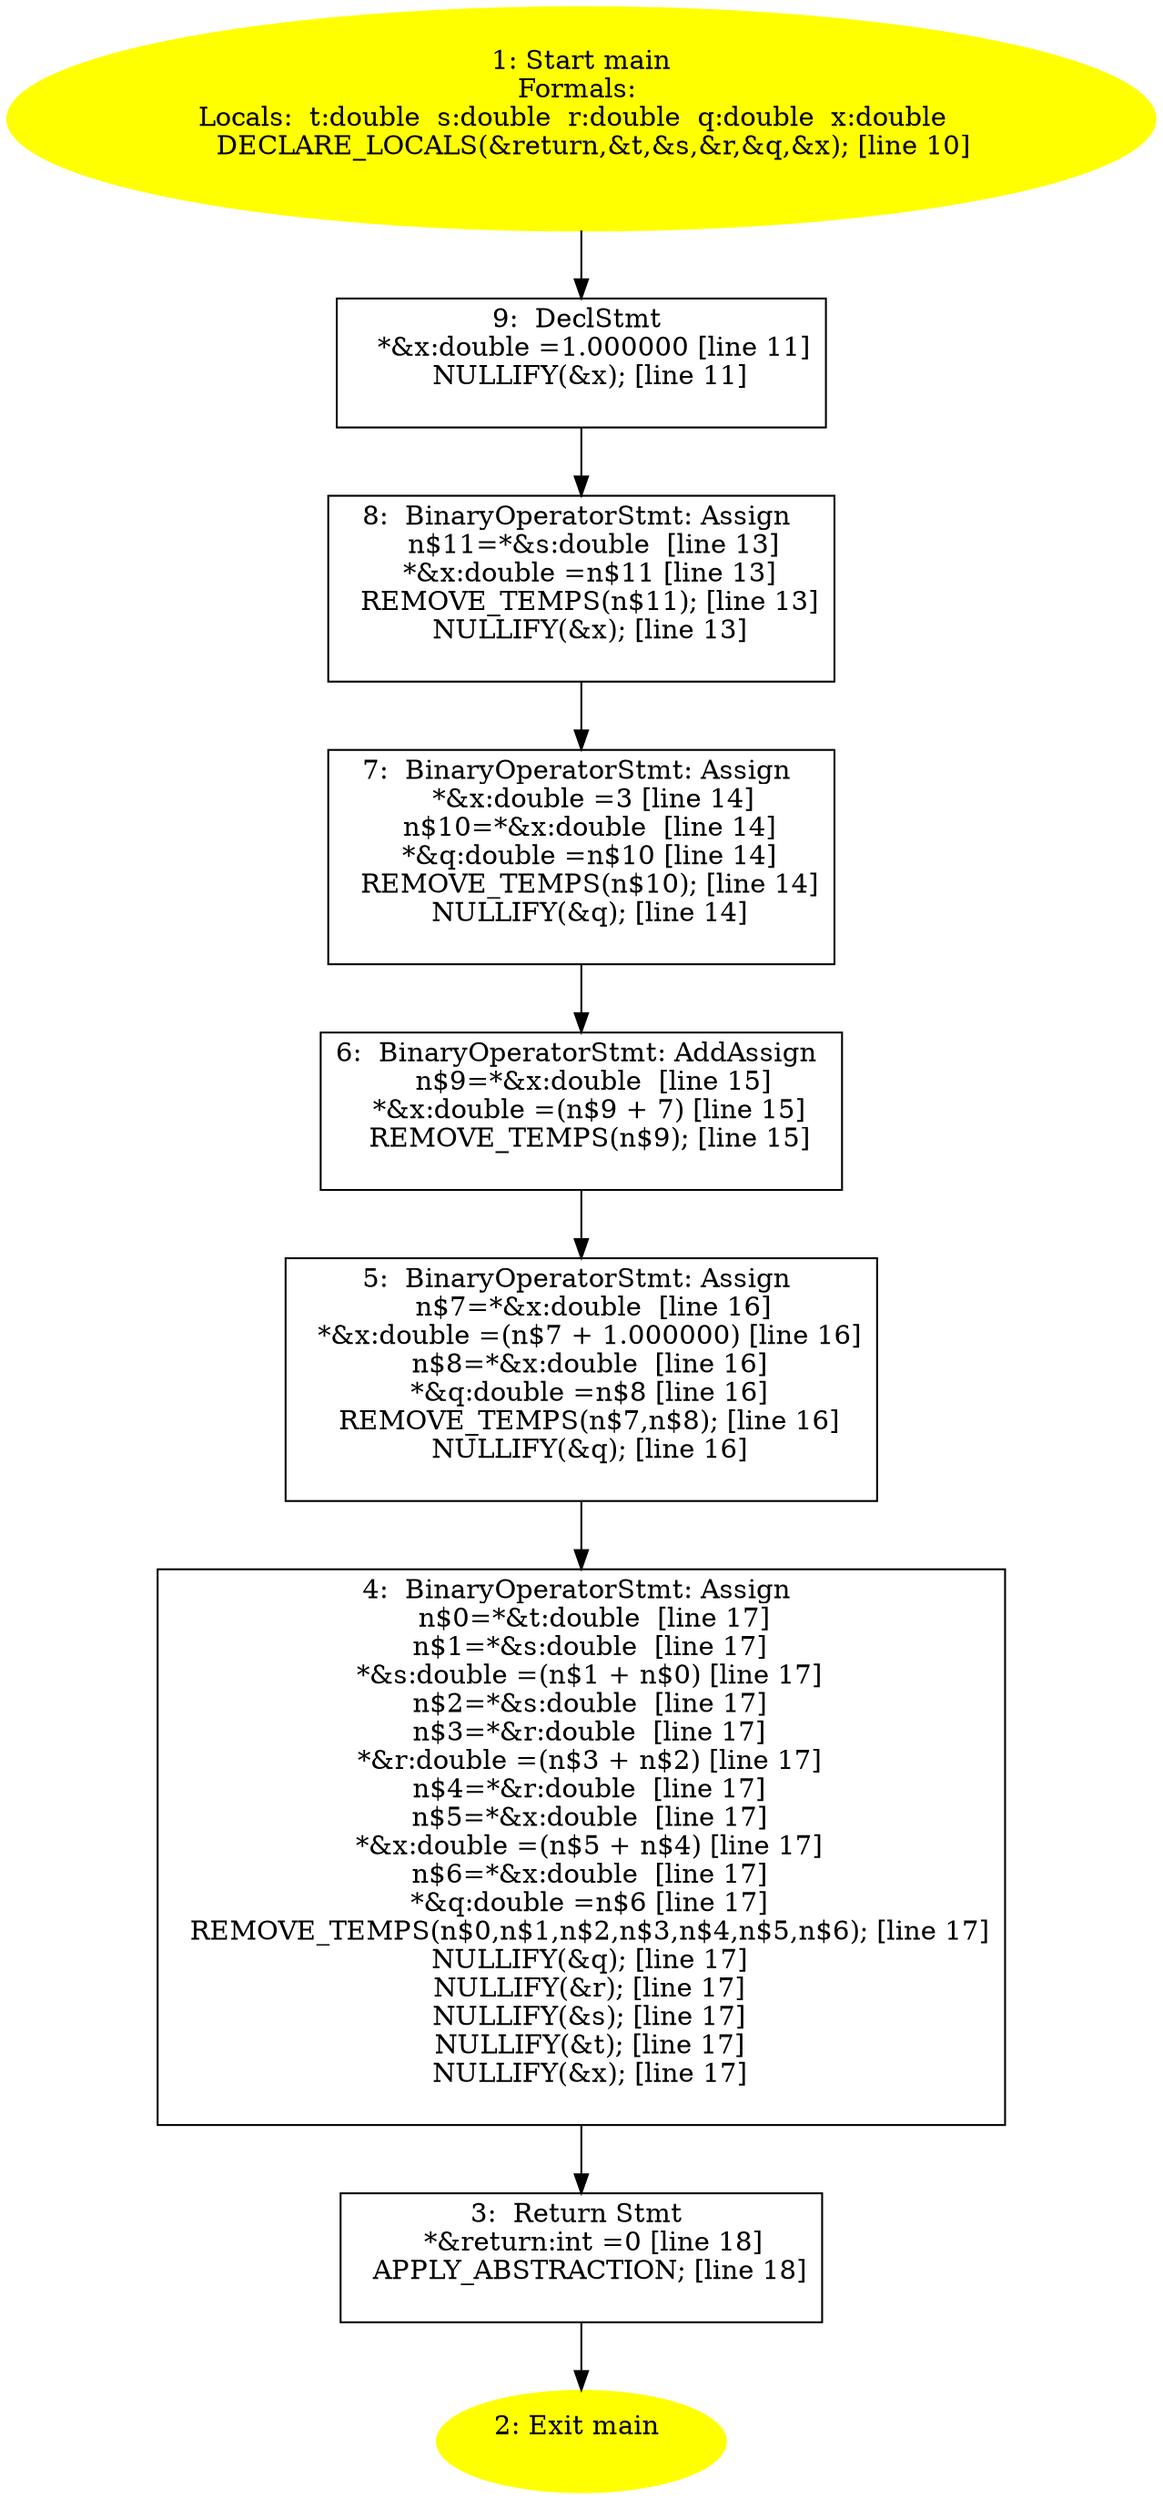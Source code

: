 /* @generated */
digraph iCFG {
9 [label="9:  DeclStmt \n   *&x:double =1.000000 [line 11]\n  NULLIFY(&x); [line 11]\n " shape="box"]
	

	 9 -> 8 ;
8 [label="8:  BinaryOperatorStmt: Assign \n   n$11=*&s:double  [line 13]\n  *&x:double =n$11 [line 13]\n  REMOVE_TEMPS(n$11); [line 13]\n  NULLIFY(&x); [line 13]\n " shape="box"]
	

	 8 -> 7 ;
7 [label="7:  BinaryOperatorStmt: Assign \n   *&x:double =3 [line 14]\n  n$10=*&x:double  [line 14]\n  *&q:double =n$10 [line 14]\n  REMOVE_TEMPS(n$10); [line 14]\n  NULLIFY(&q); [line 14]\n " shape="box"]
	

	 7 -> 6 ;
6 [label="6:  BinaryOperatorStmt: AddAssign \n   n$9=*&x:double  [line 15]\n  *&x:double =(n$9 + 7) [line 15]\n  REMOVE_TEMPS(n$9); [line 15]\n " shape="box"]
	

	 6 -> 5 ;
5 [label="5:  BinaryOperatorStmt: Assign \n   n$7=*&x:double  [line 16]\n  *&x:double =(n$7 + 1.000000) [line 16]\n  n$8=*&x:double  [line 16]\n  *&q:double =n$8 [line 16]\n  REMOVE_TEMPS(n$7,n$8); [line 16]\n  NULLIFY(&q); [line 16]\n " shape="box"]
	

	 5 -> 4 ;
4 [label="4:  BinaryOperatorStmt: Assign \n   n$0=*&t:double  [line 17]\n  n$1=*&s:double  [line 17]\n  *&s:double =(n$1 + n$0) [line 17]\n  n$2=*&s:double  [line 17]\n  n$3=*&r:double  [line 17]\n  *&r:double =(n$3 + n$2) [line 17]\n  n$4=*&r:double  [line 17]\n  n$5=*&x:double  [line 17]\n  *&x:double =(n$5 + n$4) [line 17]\n  n$6=*&x:double  [line 17]\n  *&q:double =n$6 [line 17]\n  REMOVE_TEMPS(n$0,n$1,n$2,n$3,n$4,n$5,n$6); [line 17]\n  NULLIFY(&q); [line 17]\n  NULLIFY(&r); [line 17]\n  NULLIFY(&s); [line 17]\n  NULLIFY(&t); [line 17]\n  NULLIFY(&x); [line 17]\n " shape="box"]
	

	 4 -> 3 ;
3 [label="3:  Return Stmt \n   *&return:int =0 [line 18]\n  APPLY_ABSTRACTION; [line 18]\n " shape="box"]
	

	 3 -> 2 ;
2 [label="2: Exit main \n  " color=yellow style=filled]
	

1 [label="1: Start main\nFormals: \nLocals:  t:double  s:double  r:double  q:double  x:double  \n   DECLARE_LOCALS(&return,&t,&s,&r,&q,&x); [line 10]\n " color=yellow style=filled]
	

	 1 -> 9 ;
}
